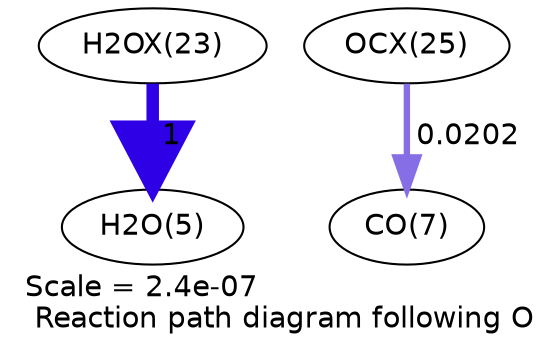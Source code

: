 digraph reaction_paths {
center=1;
s32 -> s5[fontname="Helvetica", style="setlinewidth(6)", arrowsize=3, color="0.7, 1.5, 0.9"
, label=" 1"];
s34 -> s7[fontname="Helvetica", style="setlinewidth(3.05)", arrowsize=1.53, color="0.7, 0.52, 0.9"
, label=" 0.0202"];
s5 [ fontname="Helvetica", label="H2O(5)"];
s7 [ fontname="Helvetica", label="CO(7)"];
s32 [ fontname="Helvetica", label="H2OX(23)"];
s34 [ fontname="Helvetica", label="OCX(25)"];
 label = "Scale = 2.4e-07\l Reaction path diagram following O";
 fontname = "Helvetica";
}
